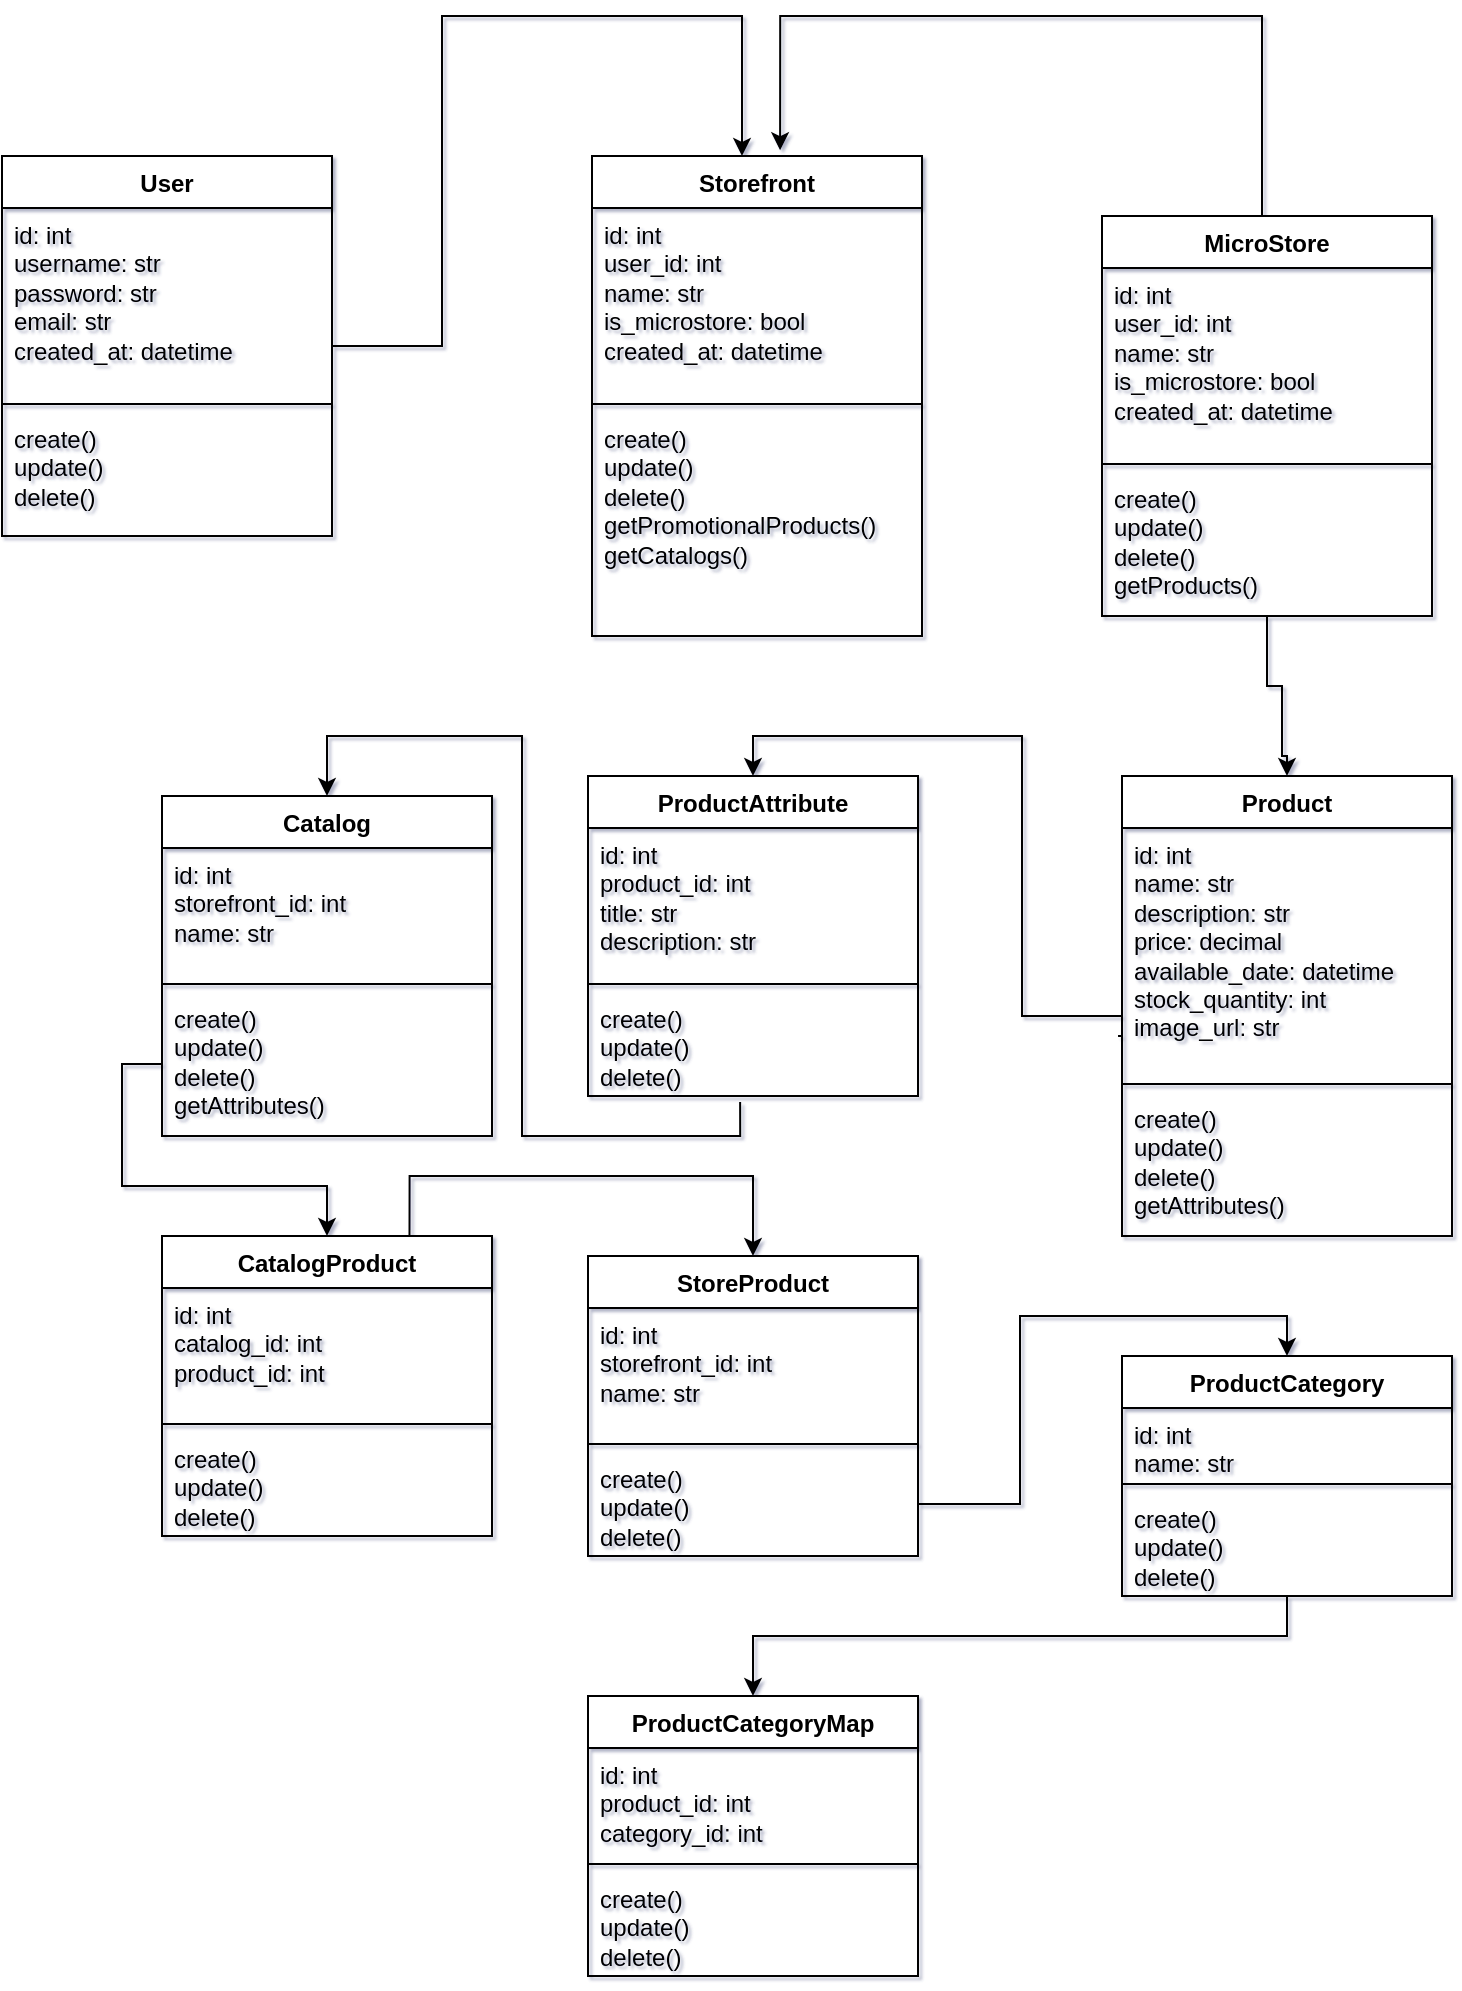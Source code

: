 <mxfile version="21.0.2" type="github"><diagram name="Page-1" id="2wInaBIZZ58lOCRKeAVx"><mxGraphModel dx="954" dy="560" grid="1" gridSize="10" guides="1" tooltips="1" connect="1" arrows="1" fold="1" page="1" pageScale="1" pageWidth="850" pageHeight="1100" background="#ffffff" math="0" shadow="1"><root><mxCell id="0"/><mxCell id="1" parent="0"/><mxCell id="Fyaml0rTP7ysA3UeDMh4-17" value="Storefront" style="swimlane;fontStyle=1;align=center;verticalAlign=top;childLayout=stackLayout;horizontal=1;startSize=26;horizontalStack=0;resizeParent=1;resizeParentMax=0;resizeLast=0;collapsible=1;marginBottom=0;whiteSpace=wrap;html=1;" vertex="1" parent="1"><mxGeometry x="345" y="190" width="165" height="240" as="geometry"/></mxCell><mxCell id="Fyaml0rTP7ysA3UeDMh4-18" value="id: int&amp;nbsp;&lt;br&gt;user_id: int&amp;nbsp;&amp;nbsp;&lt;br&gt;name: str&amp;nbsp;&lt;br&gt;is_microstore: bool&lt;br&gt;created_at: datetime&amp;nbsp;&amp;nbsp; &amp;nbsp;&amp;nbsp;" style="text;strokeColor=none;fillColor=none;align=left;verticalAlign=top;spacingLeft=4;spacingRight=4;overflow=hidden;rotatable=0;points=[[0,0.5],[1,0.5]];portConstraint=eastwest;whiteSpace=wrap;html=1;" vertex="1" parent="Fyaml0rTP7ysA3UeDMh4-17"><mxGeometry y="26" width="165" height="94" as="geometry"/></mxCell><mxCell id="Fyaml0rTP7ysA3UeDMh4-19" value="" style="line;strokeWidth=1;fillColor=none;align=left;verticalAlign=middle;spacingTop=-1;spacingLeft=3;spacingRight=3;rotatable=0;labelPosition=right;points=[];portConstraint=eastwest;strokeColor=inherit;" vertex="1" parent="Fyaml0rTP7ysA3UeDMh4-17"><mxGeometry y="120" width="165" height="8" as="geometry"/></mxCell><mxCell id="Fyaml0rTP7ysA3UeDMh4-20" value="&lt;div&gt;create()&amp;nbsp; &amp;nbsp; &amp;nbsp; &amp;nbsp; &amp;nbsp; &amp;nbsp;&amp;nbsp;&lt;/div&gt;&lt;div&gt;update()&amp;nbsp; &amp;nbsp; &amp;nbsp; &amp;nbsp; &amp;nbsp; &amp;nbsp;&amp;nbsp;&lt;/div&gt;&lt;div&gt;delete()&amp;nbsp; &amp;nbsp; &amp;nbsp; &amp;nbsp; &amp;nbsp; &amp;nbsp;&amp;nbsp;&lt;/div&gt;&lt;div&gt;getPromotionalProducts()&amp;nbsp;&lt;/div&gt;&lt;div&gt;getCatalogs()&amp;nbsp; &amp;nbsp; &amp;nbsp;&amp;nbsp;&lt;/div&gt;" style="text;strokeColor=none;fillColor=none;align=left;verticalAlign=top;spacingLeft=4;spacingRight=4;overflow=hidden;rotatable=0;points=[[0,0.5],[1,0.5]];portConstraint=eastwest;whiteSpace=wrap;html=1;" vertex="1" parent="Fyaml0rTP7ysA3UeDMh4-17"><mxGeometry y="128" width="165" height="112" as="geometry"/></mxCell><mxCell id="Fyaml0rTP7ysA3UeDMh4-25" style="edgeStyle=orthogonalEdgeStyle;rounded=0;orthogonalLoop=1;jettySize=auto;html=1;" edge="1" parent="1" source="Fyaml0rTP7ysA3UeDMh4-21"><mxGeometry relative="1" as="geometry"><mxPoint x="420" y="190" as="targetPoint"/><Array as="points"><mxPoint x="270" y="285"/><mxPoint x="270" y="120"/><mxPoint x="420" y="120"/></Array></mxGeometry></mxCell><mxCell id="Fyaml0rTP7ysA3UeDMh4-21" value="User" style="swimlane;fontStyle=1;align=center;verticalAlign=top;childLayout=stackLayout;horizontal=1;startSize=26;horizontalStack=0;resizeParent=1;resizeParentMax=0;resizeLast=0;collapsible=1;marginBottom=0;whiteSpace=wrap;html=1;" vertex="1" parent="1"><mxGeometry x="50" y="190" width="165" height="190" as="geometry"/></mxCell><mxCell id="Fyaml0rTP7ysA3UeDMh4-22" value="&lt;div&gt;id: int&amp;nbsp; &amp;nbsp; &amp;nbsp; &amp;nbsp;&lt;/div&gt;&lt;div&gt;username: str&amp;nbsp;&lt;/div&gt;&lt;div&gt;password: str&amp;nbsp;&lt;/div&gt;&lt;div&gt;email: str&amp;nbsp; &amp;nbsp;&amp;nbsp;&lt;/div&gt;created_at: datetime&amp;nbsp;&amp;nbsp;&amp;nbsp;" style="text;strokeColor=none;fillColor=none;align=left;verticalAlign=top;spacingLeft=4;spacingRight=4;overflow=hidden;rotatable=0;points=[[0,0.5],[1,0.5]];portConstraint=eastwest;whiteSpace=wrap;html=1;" vertex="1" parent="Fyaml0rTP7ysA3UeDMh4-21"><mxGeometry y="26" width="165" height="94" as="geometry"/></mxCell><mxCell id="Fyaml0rTP7ysA3UeDMh4-23" value="" style="line;strokeWidth=1;fillColor=none;align=left;verticalAlign=middle;spacingTop=-1;spacingLeft=3;spacingRight=3;rotatable=0;labelPosition=right;points=[];portConstraint=eastwest;strokeColor=inherit;" vertex="1" parent="Fyaml0rTP7ysA3UeDMh4-21"><mxGeometry y="120" width="165" height="8" as="geometry"/></mxCell><mxCell id="Fyaml0rTP7ysA3UeDMh4-24" value="&lt;div&gt;create()&amp;nbsp; &amp;nbsp; &amp;nbsp; &amp;nbsp; &amp;nbsp; &amp;nbsp;&amp;nbsp;&lt;/div&gt;&lt;div&gt;update()&amp;nbsp; &amp;nbsp; &amp;nbsp; &amp;nbsp; &amp;nbsp; &amp;nbsp;&amp;nbsp;&lt;/div&gt;&lt;div&gt;delete()&amp;nbsp; &amp;nbsp; &amp;nbsp; &amp;nbsp; &amp;nbsp; &amp;nbsp;&amp;nbsp;&lt;/div&gt;&lt;div&gt;&lt;br&gt;&lt;/div&gt;" style="text;strokeColor=none;fillColor=none;align=left;verticalAlign=top;spacingLeft=4;spacingRight=4;overflow=hidden;rotatable=0;points=[[0,0.5],[1,0.5]];portConstraint=eastwest;whiteSpace=wrap;html=1;" vertex="1" parent="Fyaml0rTP7ysA3UeDMh4-21"><mxGeometry y="128" width="165" height="62" as="geometry"/></mxCell><mxCell id="Fyaml0rTP7ysA3UeDMh4-30" style="edgeStyle=orthogonalEdgeStyle;rounded=0;orthogonalLoop=1;jettySize=auto;html=1;entryX=0.57;entryY=-0.012;entryDx=0;entryDy=0;entryPerimeter=0;exitX=0.5;exitY=0;exitDx=0;exitDy=0;" edge="1" parent="1" source="Fyaml0rTP7ysA3UeDMh4-32" target="Fyaml0rTP7ysA3UeDMh4-17"><mxGeometry relative="1" as="geometry"><Array as="points"><mxPoint x="680" y="220"/><mxPoint x="680" y="120"/><mxPoint x="439" y="120"/></Array></mxGeometry></mxCell><mxCell id="Fyaml0rTP7ysA3UeDMh4-42" style="edgeStyle=orthogonalEdgeStyle;rounded=0;orthogonalLoop=1;jettySize=auto;html=1;entryX=0.5;entryY=0;entryDx=0;entryDy=0;exitX=-0.012;exitY=0.839;exitDx=0;exitDy=0;exitPerimeter=0;" edge="1" parent="1" source="Fyaml0rTP7ysA3UeDMh4-44" target="Fyaml0rTP7ysA3UeDMh4-36"><mxGeometry relative="1" as="geometry"><Array as="points"><mxPoint x="610" y="630"/><mxPoint x="610" y="620"/><mxPoint x="560" y="620"/><mxPoint x="560" y="480"/><mxPoint x="426" y="480"/></Array></mxGeometry></mxCell><mxCell id="Fyaml0rTP7ysA3UeDMh4-61" style="edgeStyle=orthogonalEdgeStyle;rounded=0;orthogonalLoop=1;jettySize=auto;html=1;exitX=0.75;exitY=0;exitDx=0;exitDy=0;entryX=0.5;entryY=0;entryDx=0;entryDy=0;" edge="1" parent="1" source="Fyaml0rTP7ysA3UeDMh4-26" target="Fyaml0rTP7ysA3UeDMh4-57"><mxGeometry relative="1" as="geometry"><Array as="points"><mxPoint x="254" y="700"/><mxPoint x="426" y="700"/></Array></mxGeometry></mxCell><mxCell id="Fyaml0rTP7ysA3UeDMh4-26" value="CatalogProduct" style="swimlane;fontStyle=1;align=center;verticalAlign=top;childLayout=stackLayout;horizontal=1;startSize=26;horizontalStack=0;resizeParent=1;resizeParentMax=0;resizeLast=0;collapsible=1;marginBottom=0;whiteSpace=wrap;html=1;" vertex="1" parent="1"><mxGeometry x="130" y="730" width="165" height="150" as="geometry"/></mxCell><mxCell id="Fyaml0rTP7ysA3UeDMh4-27" value="&lt;div&gt;&lt;div&gt;&lt;div&gt;&lt;div&gt;id: int&amp;nbsp; &amp;nbsp; &amp;nbsp; &amp;nbsp; &amp;nbsp;&amp;nbsp;&lt;/div&gt;&lt;div&gt;catalog_id: int&amp;nbsp; &amp;nbsp;&amp;nbsp;&lt;/div&gt;&lt;div&gt;product_id: int&amp;nbsp;&amp;nbsp;&lt;/div&gt;&lt;/div&gt;&lt;/div&gt;&lt;/div&gt;&lt;div&gt;&lt;/div&gt;" style="text;strokeColor=none;fillColor=none;align=left;verticalAlign=top;spacingLeft=4;spacingRight=4;overflow=hidden;rotatable=0;points=[[0,0.5],[1,0.5]];portConstraint=eastwest;whiteSpace=wrap;html=1;" vertex="1" parent="Fyaml0rTP7ysA3UeDMh4-26"><mxGeometry y="26" width="165" height="64" as="geometry"/></mxCell><mxCell id="Fyaml0rTP7ysA3UeDMh4-28" value="" style="line;strokeWidth=1;fillColor=none;align=left;verticalAlign=middle;spacingTop=-1;spacingLeft=3;spacingRight=3;rotatable=0;labelPosition=right;points=[];portConstraint=eastwest;strokeColor=inherit;" vertex="1" parent="Fyaml0rTP7ysA3UeDMh4-26"><mxGeometry y="90" width="165" height="8" as="geometry"/></mxCell><mxCell id="Fyaml0rTP7ysA3UeDMh4-29" value="&lt;div&gt;create()&amp;nbsp; &amp;nbsp; &amp;nbsp; &amp;nbsp; &amp;nbsp; &amp;nbsp;&amp;nbsp;&lt;/div&gt;&lt;div&gt;update()&amp;nbsp; &amp;nbsp; &amp;nbsp; &amp;nbsp; &amp;nbsp; &amp;nbsp;&amp;nbsp;&lt;/div&gt;&lt;div&gt;delete()&amp;nbsp;&lt;br&gt;&lt;/div&gt;" style="text;strokeColor=none;fillColor=none;align=left;verticalAlign=top;spacingLeft=4;spacingRight=4;overflow=hidden;rotatable=0;points=[[0,0.5],[1,0.5]];portConstraint=eastwest;whiteSpace=wrap;html=1;" vertex="1" parent="Fyaml0rTP7ysA3UeDMh4-26"><mxGeometry y="98" width="165" height="52" as="geometry"/></mxCell><mxCell id="Fyaml0rTP7ysA3UeDMh4-32" value="MicroStore" style="swimlane;fontStyle=1;align=center;verticalAlign=top;childLayout=stackLayout;horizontal=1;startSize=26;horizontalStack=0;resizeParent=1;resizeParentMax=0;resizeLast=0;collapsible=1;marginBottom=0;whiteSpace=wrap;html=1;" vertex="1" parent="1"><mxGeometry x="600" y="220" width="165" height="200" as="geometry"/></mxCell><mxCell id="Fyaml0rTP7ysA3UeDMh4-33" value="&lt;div&gt;id: int&lt;/div&gt;&lt;div&gt;user_id: int&amp;nbsp; &amp;nbsp; &amp;nbsp; &amp;nbsp;&lt;/div&gt;&lt;div&gt;name: str&amp;nbsp; &amp;nbsp; &amp;nbsp; &amp;nbsp; &amp;nbsp;&amp;nbsp;&lt;/div&gt;&lt;div&gt;is_microstore: bool&lt;/div&gt;&lt;div&gt;created_at: datetime&lt;/div&gt;&lt;div&gt;&lt;/div&gt;" style="text;strokeColor=none;fillColor=none;align=left;verticalAlign=top;spacingLeft=4;spacingRight=4;overflow=hidden;rotatable=0;points=[[0,0.5],[1,0.5]];portConstraint=eastwest;whiteSpace=wrap;html=1;" vertex="1" parent="Fyaml0rTP7ysA3UeDMh4-32"><mxGeometry y="26" width="165" height="94" as="geometry"/></mxCell><mxCell id="Fyaml0rTP7ysA3UeDMh4-34" value="" style="line;strokeWidth=1;fillColor=none;align=left;verticalAlign=middle;spacingTop=-1;spacingLeft=3;spacingRight=3;rotatable=0;labelPosition=right;points=[];portConstraint=eastwest;strokeColor=inherit;" vertex="1" parent="Fyaml0rTP7ysA3UeDMh4-32"><mxGeometry y="120" width="165" height="8" as="geometry"/></mxCell><mxCell id="Fyaml0rTP7ysA3UeDMh4-35" value="&lt;div&gt;create()&amp;nbsp; &amp;nbsp; &amp;nbsp; &amp;nbsp; &amp;nbsp; &amp;nbsp;&amp;nbsp;&lt;/div&gt;&lt;div&gt;update()&amp;nbsp; &amp;nbsp; &amp;nbsp; &amp;nbsp; &amp;nbsp; &amp;nbsp;&amp;nbsp;&lt;/div&gt;&lt;div&gt;delete()&amp;nbsp; &amp;nbsp; &amp;nbsp; &amp;nbsp; &lt;br&gt;getProducts()&amp;nbsp;&amp;nbsp; &amp;nbsp;&amp;nbsp;&lt;/div&gt;&lt;div&gt;&lt;br&gt;&lt;/div&gt;" style="text;strokeColor=none;fillColor=none;align=left;verticalAlign=top;spacingLeft=4;spacingRight=4;overflow=hidden;rotatable=0;points=[[0,0.5],[1,0.5]];portConstraint=eastwest;whiteSpace=wrap;html=1;" vertex="1" parent="Fyaml0rTP7ysA3UeDMh4-32"><mxGeometry y="128" width="165" height="72" as="geometry"/></mxCell><mxCell id="Fyaml0rTP7ysA3UeDMh4-36" value="ProductAttribute" style="swimlane;fontStyle=1;align=center;verticalAlign=top;childLayout=stackLayout;horizontal=1;startSize=26;horizontalStack=0;resizeParent=1;resizeParentMax=0;resizeLast=0;collapsible=1;marginBottom=0;whiteSpace=wrap;html=1;" vertex="1" parent="1"><mxGeometry x="343" y="500" width="165" height="160" as="geometry"/></mxCell><mxCell id="Fyaml0rTP7ysA3UeDMh4-37" value="&lt;div&gt;&lt;div&gt;id: int&amp;nbsp; &amp;nbsp; &amp;nbsp; &amp;nbsp;&lt;/div&gt;&lt;div&gt;product_id: int&lt;/div&gt;&lt;div&gt;title: str&amp;nbsp; &amp;nbsp; &amp;nbsp;&lt;/div&gt;&lt;div&gt;description: str&amp;nbsp;&lt;/div&gt;&lt;/div&gt;&lt;div&gt;&lt;/div&gt;" style="text;strokeColor=none;fillColor=none;align=left;verticalAlign=top;spacingLeft=4;spacingRight=4;overflow=hidden;rotatable=0;points=[[0,0.5],[1,0.5]];portConstraint=eastwest;whiteSpace=wrap;html=1;" vertex="1" parent="Fyaml0rTP7ysA3UeDMh4-36"><mxGeometry y="26" width="165" height="74" as="geometry"/></mxCell><mxCell id="Fyaml0rTP7ysA3UeDMh4-38" value="" style="line;strokeWidth=1;fillColor=none;align=left;verticalAlign=middle;spacingTop=-1;spacingLeft=3;spacingRight=3;rotatable=0;labelPosition=right;points=[];portConstraint=eastwest;strokeColor=inherit;" vertex="1" parent="Fyaml0rTP7ysA3UeDMh4-36"><mxGeometry y="100" width="165" height="8" as="geometry"/></mxCell><mxCell id="Fyaml0rTP7ysA3UeDMh4-39" value="&lt;div&gt;create()&amp;nbsp; &amp;nbsp; &amp;nbsp; &amp;nbsp; &amp;nbsp; &amp;nbsp;&amp;nbsp;&lt;/div&gt;&lt;div&gt;update()&amp;nbsp; &amp;nbsp; &amp;nbsp; &amp;nbsp; &amp;nbsp; &amp;nbsp;&amp;nbsp;&lt;/div&gt;&lt;div&gt;delete()&amp;nbsp; &amp;nbsp;&amp;nbsp;&lt;br&gt;&lt;/div&gt;" style="text;strokeColor=none;fillColor=none;align=left;verticalAlign=top;spacingLeft=4;spacingRight=4;overflow=hidden;rotatable=0;points=[[0,0.5],[1,0.5]];portConstraint=eastwest;whiteSpace=wrap;html=1;" vertex="1" parent="Fyaml0rTP7ysA3UeDMh4-36"><mxGeometry y="108" width="165" height="52" as="geometry"/></mxCell><mxCell id="Fyaml0rTP7ysA3UeDMh4-40" style="edgeStyle=orthogonalEdgeStyle;rounded=0;orthogonalLoop=1;jettySize=auto;html=1;entryX=0.5;entryY=0;entryDx=0;entryDy=0;" edge="1" parent="1" source="Fyaml0rTP7ysA3UeDMh4-35" target="Fyaml0rTP7ysA3UeDMh4-43"><mxGeometry relative="1" as="geometry"><Array as="points"><mxPoint x="683" y="455"/><mxPoint x="690" y="455"/><mxPoint x="690" y="490"/><mxPoint x="693" y="490"/></Array></mxGeometry></mxCell><mxCell id="Fyaml0rTP7ysA3UeDMh4-43" value="Product" style="swimlane;fontStyle=1;align=center;verticalAlign=top;childLayout=stackLayout;horizontal=1;startSize=26;horizontalStack=0;resizeParent=1;resizeParentMax=0;resizeLast=0;collapsible=1;marginBottom=0;whiteSpace=wrap;html=1;" vertex="1" parent="1"><mxGeometry x="610" y="500" width="165" height="230" as="geometry"/></mxCell><mxCell id="Fyaml0rTP7ysA3UeDMh4-44" value="&lt;div&gt;&lt;div&gt;id: int&amp;nbsp; &amp;nbsp;&lt;/div&gt;&lt;div&gt;name: str&amp;nbsp; &amp;nbsp; &amp;nbsp; &amp;nbsp;&amp;nbsp;&lt;/div&gt;&lt;div&gt;description: str&amp;nbsp;&lt;/div&gt;&lt;div&gt;price: decimal&amp;nbsp; &amp;nbsp;&lt;/div&gt;&lt;div&gt;available_date: datetime&lt;/div&gt;&lt;div&gt;stock_quantity: int&lt;/div&gt;&lt;div&gt;image_url: str&amp;nbsp;&lt;/div&gt;&lt;/div&gt;&lt;div&gt;&lt;br&gt;&lt;/div&gt;&lt;div&gt;&lt;/div&gt;" style="text;strokeColor=none;fillColor=none;align=left;verticalAlign=top;spacingLeft=4;spacingRight=4;overflow=hidden;rotatable=0;points=[[0,0.5],[1,0.5]];portConstraint=eastwest;whiteSpace=wrap;html=1;" vertex="1" parent="Fyaml0rTP7ysA3UeDMh4-43"><mxGeometry y="26" width="165" height="124" as="geometry"/></mxCell><mxCell id="Fyaml0rTP7ysA3UeDMh4-45" value="" style="line;strokeWidth=1;fillColor=none;align=left;verticalAlign=middle;spacingTop=-1;spacingLeft=3;spacingRight=3;rotatable=0;labelPosition=right;points=[];portConstraint=eastwest;strokeColor=inherit;" vertex="1" parent="Fyaml0rTP7ysA3UeDMh4-43"><mxGeometry y="150" width="165" height="8" as="geometry"/></mxCell><mxCell id="Fyaml0rTP7ysA3UeDMh4-46" value="&lt;div&gt;create()&amp;nbsp; &amp;nbsp; &amp;nbsp; &amp;nbsp; &amp;nbsp; &amp;nbsp;&amp;nbsp;&lt;/div&gt;&lt;div&gt;update()&amp;nbsp; &amp;nbsp; &amp;nbsp; &amp;nbsp; &amp;nbsp; &amp;nbsp;&amp;nbsp;&lt;/div&gt;&lt;div&gt;delete()&amp;nbsp;&amp;nbsp; &lt;br&gt;getAttributes()&amp;nbsp;&amp;nbsp;&lt;/div&gt;&lt;div&gt;&lt;br&gt;&lt;/div&gt;" style="text;strokeColor=none;fillColor=none;align=left;verticalAlign=top;spacingLeft=4;spacingRight=4;overflow=hidden;rotatable=0;points=[[0,0.5],[1,0.5]];portConstraint=eastwest;whiteSpace=wrap;html=1;" vertex="1" parent="Fyaml0rTP7ysA3UeDMh4-43"><mxGeometry y="158" width="165" height="72" as="geometry"/></mxCell><mxCell id="Fyaml0rTP7ysA3UeDMh4-47" style="edgeStyle=orthogonalEdgeStyle;rounded=0;orthogonalLoop=1;jettySize=auto;html=1;entryX=0.5;entryY=0;entryDx=0;entryDy=0;exitX=0.461;exitY=1.058;exitDx=0;exitDy=0;exitPerimeter=0;" edge="1" parent="1" source="Fyaml0rTP7ysA3UeDMh4-39" target="Fyaml0rTP7ysA3UeDMh4-48"><mxGeometry relative="1" as="geometry"><mxPoint x="420" y="490" as="sourcePoint"/><Array as="points"><mxPoint x="419" y="680"/><mxPoint x="310" y="680"/><mxPoint x="310" y="480"/><mxPoint x="213" y="480"/></Array></mxGeometry></mxCell><mxCell id="Fyaml0rTP7ysA3UeDMh4-48" value="Catalog" style="swimlane;fontStyle=1;align=center;verticalAlign=top;childLayout=stackLayout;horizontal=1;startSize=26;horizontalStack=0;resizeParent=1;resizeParentMax=0;resizeLast=0;collapsible=1;marginBottom=0;whiteSpace=wrap;html=1;" vertex="1" parent="1"><mxGeometry x="130" y="510" width="165" height="170" as="geometry"/></mxCell><mxCell id="Fyaml0rTP7ysA3UeDMh4-49" value="&lt;div&gt;&lt;div&gt;&lt;div&gt;id: int&amp;nbsp; &amp;nbsp; &amp;nbsp; &amp;nbsp; &amp;nbsp; &amp;nbsp;&amp;nbsp;&lt;/div&gt;&lt;div&gt;storefront_id: int&lt;/div&gt;&lt;div&gt;name: str&amp;nbsp;&amp;nbsp;&lt;/div&gt;&lt;/div&gt;&lt;/div&gt;&lt;div&gt;&lt;br&gt;&lt;/div&gt;&lt;div&gt;&lt;/div&gt;" style="text;strokeColor=none;fillColor=none;align=left;verticalAlign=top;spacingLeft=4;spacingRight=4;overflow=hidden;rotatable=0;points=[[0,0.5],[1,0.5]];portConstraint=eastwest;whiteSpace=wrap;html=1;" vertex="1" parent="Fyaml0rTP7ysA3UeDMh4-48"><mxGeometry y="26" width="165" height="64" as="geometry"/></mxCell><mxCell id="Fyaml0rTP7ysA3UeDMh4-50" value="" style="line;strokeWidth=1;fillColor=none;align=left;verticalAlign=middle;spacingTop=-1;spacingLeft=3;spacingRight=3;rotatable=0;labelPosition=right;points=[];portConstraint=eastwest;strokeColor=inherit;" vertex="1" parent="Fyaml0rTP7ysA3UeDMh4-48"><mxGeometry y="90" width="165" height="8" as="geometry"/></mxCell><mxCell id="Fyaml0rTP7ysA3UeDMh4-51" value="&lt;div&gt;create()&amp;nbsp; &amp;nbsp; &amp;nbsp; &amp;nbsp; &amp;nbsp; &amp;nbsp;&amp;nbsp;&lt;/div&gt;&lt;div&gt;update()&amp;nbsp; &amp;nbsp; &amp;nbsp; &amp;nbsp; &amp;nbsp; &amp;nbsp;&amp;nbsp;&lt;/div&gt;&lt;div&gt;delete()&amp;nbsp;&amp;nbsp; &lt;br&gt;getAttributes()&amp;nbsp;&amp;nbsp;&lt;/div&gt;&lt;div&gt;&lt;br&gt;&lt;/div&gt;" style="text;strokeColor=none;fillColor=none;align=left;verticalAlign=top;spacingLeft=4;spacingRight=4;overflow=hidden;rotatable=0;points=[[0,0.5],[1,0.5]];portConstraint=eastwest;whiteSpace=wrap;html=1;" vertex="1" parent="Fyaml0rTP7ysA3UeDMh4-48"><mxGeometry y="98" width="165" height="72" as="geometry"/></mxCell><mxCell id="Fyaml0rTP7ysA3UeDMh4-52" value="ProductCategory" style="swimlane;fontStyle=1;align=center;verticalAlign=top;childLayout=stackLayout;horizontal=1;startSize=26;horizontalStack=0;resizeParent=1;resizeParentMax=0;resizeLast=0;collapsible=1;marginBottom=0;whiteSpace=wrap;html=1;" vertex="1" parent="1"><mxGeometry x="610" y="790" width="165" height="120" as="geometry"/></mxCell><mxCell id="Fyaml0rTP7ysA3UeDMh4-53" value="&lt;div&gt;&lt;div&gt;id: int&amp;nbsp; &amp;nbsp; &amp;nbsp; &amp;nbsp; &amp;nbsp; &amp;nbsp;&amp;nbsp;&lt;br&gt;&lt;span style=&quot;background-color: initial;&quot;&gt;name: str&amp;nbsp;&amp;nbsp;&lt;/span&gt;&lt;/div&gt;&lt;/div&gt;&lt;div&gt;&lt;br&gt;&lt;/div&gt;&lt;div&gt;&lt;/div&gt;" style="text;strokeColor=none;fillColor=none;align=left;verticalAlign=top;spacingLeft=4;spacingRight=4;overflow=hidden;rotatable=0;points=[[0,0.5],[1,0.5]];portConstraint=eastwest;whiteSpace=wrap;html=1;" vertex="1" parent="Fyaml0rTP7ysA3UeDMh4-52"><mxGeometry y="26" width="165" height="34" as="geometry"/></mxCell><mxCell id="Fyaml0rTP7ysA3UeDMh4-54" value="" style="line;strokeWidth=1;fillColor=none;align=left;verticalAlign=middle;spacingTop=-1;spacingLeft=3;spacingRight=3;rotatable=0;labelPosition=right;points=[];portConstraint=eastwest;strokeColor=inherit;" vertex="1" parent="Fyaml0rTP7ysA3UeDMh4-52"><mxGeometry y="60" width="165" height="8" as="geometry"/></mxCell><mxCell id="Fyaml0rTP7ysA3UeDMh4-55" value="&lt;div&gt;create()&amp;nbsp; &amp;nbsp; &amp;nbsp; &amp;nbsp; &amp;nbsp; &amp;nbsp;&amp;nbsp;&lt;/div&gt;&lt;div&gt;update()&amp;nbsp; &amp;nbsp; &amp;nbsp; &amp;nbsp; &amp;nbsp; &amp;nbsp;&amp;nbsp;&lt;/div&gt;&lt;div&gt;delete()&lt;br&gt;&lt;/div&gt;" style="text;strokeColor=none;fillColor=none;align=left;verticalAlign=top;spacingLeft=4;spacingRight=4;overflow=hidden;rotatable=0;points=[[0,0.5],[1,0.5]];portConstraint=eastwest;whiteSpace=wrap;html=1;" vertex="1" parent="Fyaml0rTP7ysA3UeDMh4-52"><mxGeometry y="68" width="165" height="52" as="geometry"/></mxCell><mxCell id="Fyaml0rTP7ysA3UeDMh4-56" style="edgeStyle=orthogonalEdgeStyle;rounded=0;orthogonalLoop=1;jettySize=auto;html=1;entryX=0.5;entryY=0;entryDx=0;entryDy=0;" edge="1" parent="1" source="Fyaml0rTP7ysA3UeDMh4-51" target="Fyaml0rTP7ysA3UeDMh4-26"><mxGeometry relative="1" as="geometry"/></mxCell><mxCell id="Fyaml0rTP7ysA3UeDMh4-57" value="StoreProduct" style="swimlane;fontStyle=1;align=center;verticalAlign=top;childLayout=stackLayout;horizontal=1;startSize=26;horizontalStack=0;resizeParent=1;resizeParentMax=0;resizeLast=0;collapsible=1;marginBottom=0;whiteSpace=wrap;html=1;" vertex="1" parent="1"><mxGeometry x="343" y="740" width="165" height="150" as="geometry"/></mxCell><mxCell id="Fyaml0rTP7ysA3UeDMh4-58" value="&lt;div&gt;&lt;div&gt;&lt;div&gt;id: int&amp;nbsp; &amp;nbsp; &amp;nbsp; &amp;nbsp; &amp;nbsp; &amp;nbsp;&amp;nbsp;&lt;/div&gt;&lt;div&gt;storefront_id: int&lt;/div&gt;&lt;div&gt;name: str&amp;nbsp;&amp;nbsp;&lt;/div&gt;&lt;/div&gt;&lt;/div&gt;&lt;div&gt;&lt;br&gt;&lt;/div&gt;&lt;div&gt;&lt;/div&gt;" style="text;strokeColor=none;fillColor=none;align=left;verticalAlign=top;spacingLeft=4;spacingRight=4;overflow=hidden;rotatable=0;points=[[0,0.5],[1,0.5]];portConstraint=eastwest;whiteSpace=wrap;html=1;" vertex="1" parent="Fyaml0rTP7ysA3UeDMh4-57"><mxGeometry y="26" width="165" height="64" as="geometry"/></mxCell><mxCell id="Fyaml0rTP7ysA3UeDMh4-59" value="" style="line;strokeWidth=1;fillColor=none;align=left;verticalAlign=middle;spacingTop=-1;spacingLeft=3;spacingRight=3;rotatable=0;labelPosition=right;points=[];portConstraint=eastwest;strokeColor=inherit;" vertex="1" parent="Fyaml0rTP7ysA3UeDMh4-57"><mxGeometry y="90" width="165" height="8" as="geometry"/></mxCell><mxCell id="Fyaml0rTP7ysA3UeDMh4-60" value="&lt;div&gt;create()&amp;nbsp; &amp;nbsp; &amp;nbsp; &amp;nbsp; &amp;nbsp; &amp;nbsp;&amp;nbsp;&lt;/div&gt;&lt;div&gt;update()&amp;nbsp; &amp;nbsp; &amp;nbsp; &amp;nbsp; &amp;nbsp; &amp;nbsp;&amp;nbsp;&lt;/div&gt;&lt;div&gt;delete()&lt;br&gt;&lt;/div&gt;" style="text;strokeColor=none;fillColor=none;align=left;verticalAlign=top;spacingLeft=4;spacingRight=4;overflow=hidden;rotatable=0;points=[[0,0.5],[1,0.5]];portConstraint=eastwest;whiteSpace=wrap;html=1;" vertex="1" parent="Fyaml0rTP7ysA3UeDMh4-57"><mxGeometry y="98" width="165" height="52" as="geometry"/></mxCell><mxCell id="Fyaml0rTP7ysA3UeDMh4-62" style="edgeStyle=orthogonalEdgeStyle;rounded=0;orthogonalLoop=1;jettySize=auto;html=1;entryX=0.5;entryY=0;entryDx=0;entryDy=0;" edge="1" parent="1" source="Fyaml0rTP7ysA3UeDMh4-60" target="Fyaml0rTP7ysA3UeDMh4-52"><mxGeometry relative="1" as="geometry"/></mxCell><mxCell id="Fyaml0rTP7ysA3UeDMh4-63" value="ProductCategoryMap" style="swimlane;fontStyle=1;align=center;verticalAlign=top;childLayout=stackLayout;horizontal=1;startSize=26;horizontalStack=0;resizeParent=1;resizeParentMax=0;resizeLast=0;collapsible=1;marginBottom=0;whiteSpace=wrap;html=1;" vertex="1" parent="1"><mxGeometry x="343" y="960" width="165" height="140" as="geometry"/></mxCell><mxCell id="Fyaml0rTP7ysA3UeDMh4-64" value="&lt;div&gt;&lt;div&gt;id: int&amp;nbsp;&lt;/div&gt;&lt;div&gt;product_id: int&amp;nbsp;&lt;/div&gt;&lt;div&gt;category_id: int&amp;nbsp;&lt;/div&gt;&lt;/div&gt;&lt;div&gt;&lt;br&gt;&lt;/div&gt;&lt;div&gt;&lt;/div&gt;" style="text;strokeColor=none;fillColor=none;align=left;verticalAlign=top;spacingLeft=4;spacingRight=4;overflow=hidden;rotatable=0;points=[[0,0.5],[1,0.5]];portConstraint=eastwest;whiteSpace=wrap;html=1;" vertex="1" parent="Fyaml0rTP7ysA3UeDMh4-63"><mxGeometry y="26" width="165" height="54" as="geometry"/></mxCell><mxCell id="Fyaml0rTP7ysA3UeDMh4-65" value="" style="line;strokeWidth=1;fillColor=none;align=left;verticalAlign=middle;spacingTop=-1;spacingLeft=3;spacingRight=3;rotatable=0;labelPosition=right;points=[];portConstraint=eastwest;strokeColor=inherit;" vertex="1" parent="Fyaml0rTP7ysA3UeDMh4-63"><mxGeometry y="80" width="165" height="8" as="geometry"/></mxCell><mxCell id="Fyaml0rTP7ysA3UeDMh4-66" value="&lt;div&gt;create()&amp;nbsp; &amp;nbsp; &amp;nbsp; &amp;nbsp; &amp;nbsp; &amp;nbsp;&amp;nbsp;&lt;/div&gt;&lt;div&gt;update()&amp;nbsp; &amp;nbsp; &amp;nbsp; &amp;nbsp; &amp;nbsp; &amp;nbsp;&amp;nbsp;&lt;/div&gt;&lt;div&gt;delete()&lt;br&gt;&lt;/div&gt;" style="text;strokeColor=none;fillColor=none;align=left;verticalAlign=top;spacingLeft=4;spacingRight=4;overflow=hidden;rotatable=0;points=[[0,0.5],[1,0.5]];portConstraint=eastwest;whiteSpace=wrap;html=1;" vertex="1" parent="Fyaml0rTP7ysA3UeDMh4-63"><mxGeometry y="88" width="165" height="52" as="geometry"/></mxCell><mxCell id="Fyaml0rTP7ysA3UeDMh4-69" style="edgeStyle=orthogonalEdgeStyle;rounded=0;orthogonalLoop=1;jettySize=auto;html=1;entryX=0.5;entryY=0;entryDx=0;entryDy=0;" edge="1" parent="1" source="Fyaml0rTP7ysA3UeDMh4-55" target="Fyaml0rTP7ysA3UeDMh4-63"><mxGeometry relative="1" as="geometry"><Array as="points"><mxPoint x="693" y="930"/><mxPoint x="426" y="930"/></Array></mxGeometry></mxCell></root></mxGraphModel></diagram></mxfile>